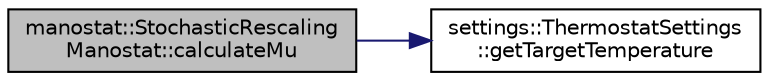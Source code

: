 digraph "manostat::StochasticRescalingManostat::calculateMu"
{
 // LATEX_PDF_SIZE
  edge [fontname="Helvetica",fontsize="10",labelfontname="Helvetica",labelfontsize="10"];
  node [fontname="Helvetica",fontsize="10",shape=record];
  rankdir="LR";
  Node1 [label="manostat::StochasticRescaling\lManostat::calculateMu",height=0.2,width=0.4,color="black", fillcolor="grey75", style="filled", fontcolor="black",tooltip="calculate mu as scaling factor for Stochastic Rescaling manostat (isotropic)"];
  Node1 -> Node2 [color="midnightblue",fontsize="10",style="solid",fontname="Helvetica"];
  Node2 [label="settings::ThermostatSettings\l::getTargetTemperature",height=0.2,width=0.4,color="black", fillcolor="white", style="filled",URL="$classsettings_1_1ThermostatSettings.html#af42d97851263a47d70ccd20e62744be3",tooltip=" "];
}
